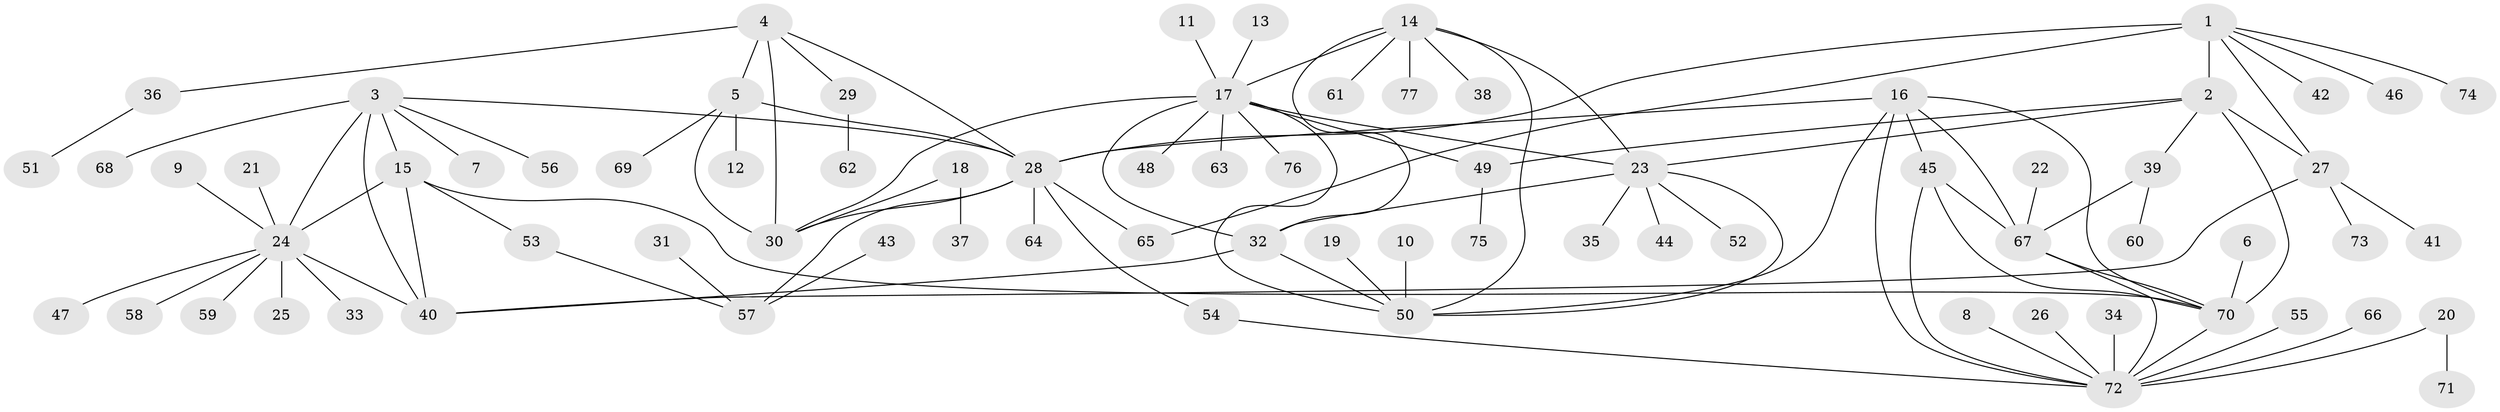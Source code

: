 // original degree distribution, {12: 0.03669724770642202, 7: 0.06422018348623854, 5: 0.045871559633027525, 8: 0.045871559633027525, 6: 0.027522935779816515, 4: 0.027522935779816515, 9: 0.009174311926605505, 1: 0.6055045871559633, 2: 0.12844036697247707, 3: 0.009174311926605505}
// Generated by graph-tools (version 1.1) at 2025/37/03/04/25 23:37:40]
// undirected, 77 vertices, 106 edges
graph export_dot {
  node [color=gray90,style=filled];
  1;
  2;
  3;
  4;
  5;
  6;
  7;
  8;
  9;
  10;
  11;
  12;
  13;
  14;
  15;
  16;
  17;
  18;
  19;
  20;
  21;
  22;
  23;
  24;
  25;
  26;
  27;
  28;
  29;
  30;
  31;
  32;
  33;
  34;
  35;
  36;
  37;
  38;
  39;
  40;
  41;
  42;
  43;
  44;
  45;
  46;
  47;
  48;
  49;
  50;
  51;
  52;
  53;
  54;
  55;
  56;
  57;
  58;
  59;
  60;
  61;
  62;
  63;
  64;
  65;
  66;
  67;
  68;
  69;
  70;
  71;
  72;
  73;
  74;
  75;
  76;
  77;
  1 -- 2 [weight=4.0];
  1 -- 27 [weight=2.0];
  1 -- 28 [weight=1.0];
  1 -- 42 [weight=1.0];
  1 -- 46 [weight=1.0];
  1 -- 65 [weight=1.0];
  1 -- 74 [weight=1.0];
  2 -- 23 [weight=1.0];
  2 -- 27 [weight=2.0];
  2 -- 39 [weight=1.0];
  2 -- 49 [weight=1.0];
  2 -- 70 [weight=1.0];
  3 -- 7 [weight=1.0];
  3 -- 15 [weight=2.0];
  3 -- 24 [weight=2.0];
  3 -- 28 [weight=1.0];
  3 -- 40 [weight=2.0];
  3 -- 56 [weight=1.0];
  3 -- 68 [weight=1.0];
  4 -- 5 [weight=2.0];
  4 -- 28 [weight=1.0];
  4 -- 29 [weight=1.0];
  4 -- 30 [weight=1.0];
  4 -- 36 [weight=1.0];
  5 -- 12 [weight=1.0];
  5 -- 28 [weight=2.0];
  5 -- 30 [weight=2.0];
  5 -- 69 [weight=1.0];
  6 -- 70 [weight=1.0];
  8 -- 72 [weight=1.0];
  9 -- 24 [weight=1.0];
  10 -- 50 [weight=1.0];
  11 -- 17 [weight=1.0];
  13 -- 17 [weight=1.0];
  14 -- 17 [weight=1.0];
  14 -- 23 [weight=1.0];
  14 -- 32 [weight=1.0];
  14 -- 38 [weight=1.0];
  14 -- 50 [weight=1.0];
  14 -- 61 [weight=1.0];
  14 -- 77 [weight=1.0];
  15 -- 24 [weight=1.0];
  15 -- 40 [weight=1.0];
  15 -- 53 [weight=1.0];
  15 -- 70 [weight=1.0];
  16 -- 28 [weight=1.0];
  16 -- 45 [weight=1.0];
  16 -- 50 [weight=1.0];
  16 -- 67 [weight=1.0];
  16 -- 70 [weight=1.0];
  16 -- 72 [weight=1.0];
  17 -- 23 [weight=1.0];
  17 -- 30 [weight=1.0];
  17 -- 32 [weight=1.0];
  17 -- 48 [weight=1.0];
  17 -- 49 [weight=1.0];
  17 -- 50 [weight=1.0];
  17 -- 63 [weight=1.0];
  17 -- 76 [weight=1.0];
  18 -- 30 [weight=1.0];
  18 -- 37 [weight=1.0];
  19 -- 50 [weight=1.0];
  20 -- 71 [weight=1.0];
  20 -- 72 [weight=1.0];
  21 -- 24 [weight=1.0];
  22 -- 67 [weight=1.0];
  23 -- 32 [weight=1.0];
  23 -- 35 [weight=1.0];
  23 -- 44 [weight=1.0];
  23 -- 50 [weight=1.0];
  23 -- 52 [weight=1.0];
  24 -- 25 [weight=1.0];
  24 -- 33 [weight=1.0];
  24 -- 40 [weight=1.0];
  24 -- 47 [weight=1.0];
  24 -- 58 [weight=1.0];
  24 -- 59 [weight=1.0];
  26 -- 72 [weight=1.0];
  27 -- 40 [weight=1.0];
  27 -- 41 [weight=1.0];
  27 -- 73 [weight=1.0];
  28 -- 30 [weight=1.0];
  28 -- 54 [weight=1.0];
  28 -- 57 [weight=1.0];
  28 -- 64 [weight=1.0];
  28 -- 65 [weight=1.0];
  29 -- 62 [weight=1.0];
  31 -- 57 [weight=1.0];
  32 -- 40 [weight=1.0];
  32 -- 50 [weight=1.0];
  34 -- 72 [weight=1.0];
  36 -- 51 [weight=1.0];
  39 -- 60 [weight=1.0];
  39 -- 67 [weight=1.0];
  43 -- 57 [weight=1.0];
  45 -- 67 [weight=1.0];
  45 -- 70 [weight=1.0];
  45 -- 72 [weight=1.0];
  49 -- 75 [weight=1.0];
  53 -- 57 [weight=1.0];
  54 -- 72 [weight=1.0];
  55 -- 72 [weight=1.0];
  66 -- 72 [weight=1.0];
  67 -- 70 [weight=1.0];
  67 -- 72 [weight=1.0];
  70 -- 72 [weight=1.0];
}
